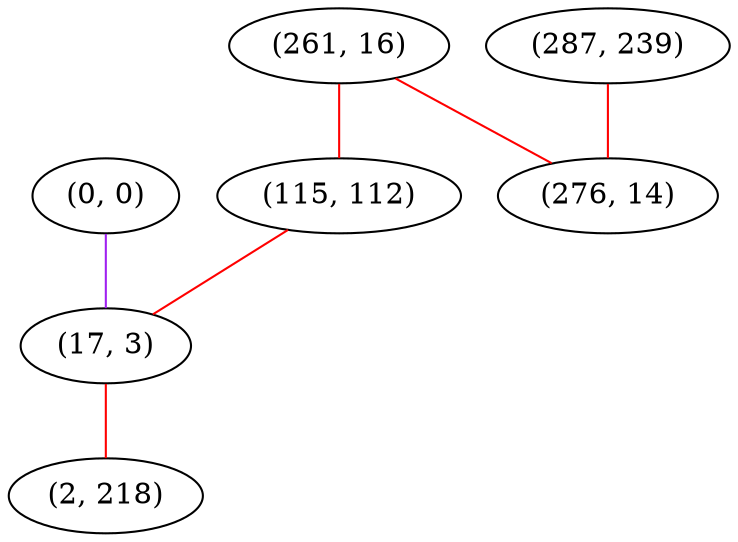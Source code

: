 graph "" {
"(0, 0)";
"(261, 16)";
"(115, 112)";
"(287, 239)";
"(17, 3)";
"(276, 14)";
"(2, 218)";
"(0, 0)" -- "(17, 3)"  [color=purple, key=0, weight=4];
"(261, 16)" -- "(115, 112)"  [color=red, key=0, weight=1];
"(261, 16)" -- "(276, 14)"  [color=red, key=0, weight=1];
"(115, 112)" -- "(17, 3)"  [color=red, key=0, weight=1];
"(287, 239)" -- "(276, 14)"  [color=red, key=0, weight=1];
"(17, 3)" -- "(2, 218)"  [color=red, key=0, weight=1];
}
